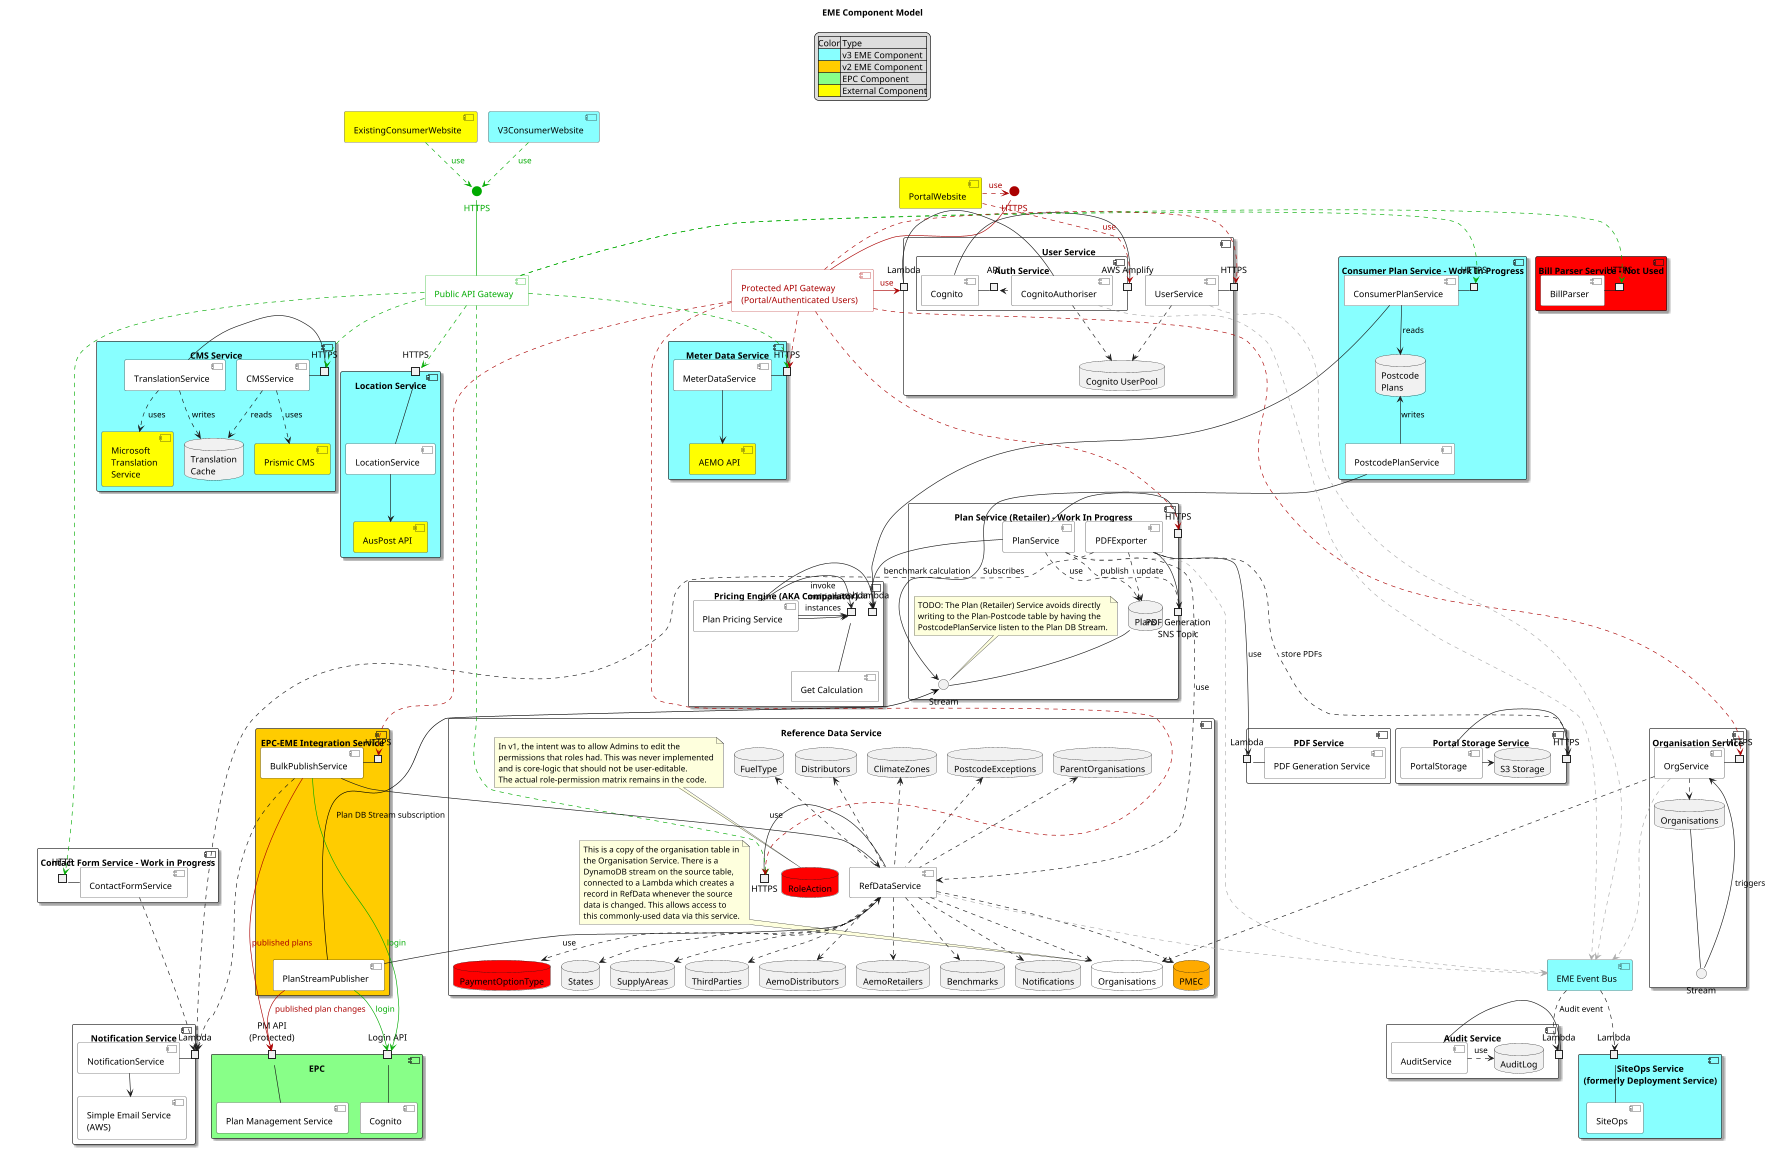 {
  "sha1": "mth68chqybkcyw8ds0xnbjhi5xmo8h7",
  "insertion": {
    "when": "2024-06-03T18:59:35.665Z",
    "user": "plantuml@gmail.com"
  }
}
@startuml
!pragma layout smetana

title EME Component Model
skinparam componentStyle uml2
skinparam linetype polyline
top to bottom direction

' Set the screen size for this large diagram
skinparam dpi 60

skinparam component {
  BackgroundColor<<V3>> #8ff
  BackgroundColor<<external>> #ff0
  BackgroundColor #fff
  Shadowing<<package>> true
}
skinparam <<Public>> {
  ArrowColor #0a0
  ArrowFontColor #0a0
  ComponentBorderColor #0a0
  ComponentFontColor #0a0
  InterfaceBackgroundColor #0a0
  InterfaceBorderColor #0a0
  InterfaceFontColor #0a0
}
skinparam <<Protected>> {
  ArrowColor #a00
  ArrowFontColor #a00
  ComponentBorderColor #a00
  ComponentFontColor #a00
  InterfaceBackgroundColor #a00
  InterfaceBorderColor #a00
  InterfaceFontColor #a00
}

hide stereotype

'/ Legend
legend top
    |Color| Type |
    |<#8ff>| v3 EME Component|
    |<#fc0>| v2 EME Component|
    |<#8f8>| EPC Component|
    |<#ff0>| External Component|
endlegend

'/ Toggle this to hide/show details:
'hide <<api>>
'hide <<fn>>
'hide <<db>>
'hide <<S3>>
'hide <<SQS>>
'hide <<SNS>>

'/ Top Level components

component ExistingConsumerWebsite <<external>>
component V3ConsumerWebsite <<V3>> <<external>>
component PortalWebsite <<external>>
component "EME Event Bus" as BUS <<fn>> <<V3>>

component "Protected API Gateway\n(Portal/Authenticated Users)" <<AWS>><<Protected>> as APIG
() HTTPS as APIGHTTP <<Protected>>
APIG -u- APIGHTTP <<Protected>>

component "Public API Gateway" <<AWS>><<Public>> as PAPIG
() HTTPS as PAPIGHTTP <<Public>>
PAPIG -u- PAPIGHTTP <<Public>>

component "Audit Service" <<package>> {
  port Lambda as ASH
  component "AuditService" as AS <<fn>>
  database AuditLog as ADB <<db>>

  AS - ASH
  AS .> ADB : use
}

component "Bill Parser Service - Not Used" <<package>> #f00 {
  port HTTPS as BSH
  component BillParser as BP <<fn>>

  BP - BSH
}

component "CMS Service" <<package>> <<V3>> {
  port HTTPS as CMSH
  component "CMSService" as CCS <<fn>>
  component "TranslationService" as TLS <<fn>>
  component "Microsoft\nTranslation\nService" <<external>><<api>> as MSTS
  component "Prismic CMS" <<external>><<api>> as CMS
  database "Translation\nCache" as TLDB <<db>>

  CCS - CMSH
  TLS - CMSH
  CCS ..> TLDB : reads
  TLS ..> TLDB : writes
  TLS ..> MSTS : uses
  CCS ..> CMS : uses
}

component "Consumer Plan Service - Work In Progress" <<package>> <<V3>> {
  port HTTPS as CPSH
  component ConsumerPlanService as CPS <<fn>>
  component PostcodePlanService as PPS <<fn>>
  database "Postcode\nPlans" as PPDB <<db>>

  CPS - CPSH
  CPS -down-> PPDB : reads
  PPS -up-> PPDB : writes
}

component "Contact Form Service - Work in Progress" <<package>> {
  port HTTP as CFH
  component "ContactFormService" as CFS <<fn>>
  CFH - CFS
}

component "EPC" <<package>><<external>> #88ff88 {
  port "Login API" as EPC_COGAPI
  component Cognito <<AWS>> as EPC_COG
  EPC_COG -u- EPC_COGAPI

  port "PM API\n(Protected)" as EPC_PMH
  component "Plan Management Service" as EPC_PM

  EPC_PM -u- EPC_PMH
}

component "EPC-EME Integration Service" <<package>> #ffcc00 {
  port HTTPS as EEI_BULKH
  component BulkPublishService as EEI_BULK <<fn>>
  component PlanStreamPublisher as EEI_PS <<fn>>

  EEI_BULK - EEI_BULKH
  EEI_BULK -[hidden]-- EEI_PS
}

component "Location Service" <<package>> <<V3>> {
  port HTTPS as LH
  component "LocationService" as LS <<fn>>
  component "AusPost API" as APA <<external>>

  LS -up- LH
  LS -down-> APA
}

component "Meter Data Service" <<package>> <<V3>> {
  port HTTPS as MDH
  component "MeterDataService" as MDS <<fn>>
  component "AEMO API" as AEMO <<external>>

  MDS - MDH
  MDS -down-> AEMO
}

component "Notification Service" <<package>> {
  port Lambda as NSL
  component "NotificationService" as NS <<fn>>
  component "Simple Email Service\n(AWS)" as SES <<AWS>>

  NS - NSL
  NS -down-> SES
}

component "Organisation Service" <<package>> {
  port HTTPS as OSH
  component "OrgService" as OS <<fn>>
  database Organisations as ODB <<db>>
  () Stream as ODBS <<db>>

  OS - OSH
  OS .> ODB
  ODB - ODBS

  ' The stream triggers the service
  ODBS ---> OS : triggers
}

component "PDF Service" {
  port Lambda as PDFL
  component "PDF Generation Service" as PDFS
  PDFL - PDFS
}

component "Plan Service (Retailer) - Work In Progress" <<package>> {
  port HTTPS as PSH
  component PlanService as PS <<fn>>
  database Plans as PDB <<db>>
  () Stream as PSS <<db>>
  PDB -d- PSS

  Port "PDF Generation\nSNS Topic" <<SNS>> as PGT
  component PDFExporter <<fn>> as PDFEXP
  PDFEXP - PGT

  PS - PSH
  PS ..> PDB : use
  PS ..> PGT : publish
  PDFEXP ..> PDB : update

  note top of PSS
    TODO: The Plan (Retailer) Service avoids directly
    writing to the Plan-Postcode table by having the
    PostcodePlanService listen to the Plan DB Stream.
  end note
}

component "Portal Storage Service" <<package>> {
  Port HTTPS as POSH
  component PortalStorage <<fn>> as POSS
  database "S3 Storage" <<S3>> as PSS3
  POSS - POSH
  POSS -> PSS3
}

component "Pricing Engine (AKA Comparator)" <<package>> {
  port Lambda as PEL
  component "Plan Pricing Service" as PCS <<fn>>
  component "Get Calculation" as D61 <<fn>>
  port Lambda as D61Int <<fn>>

  PCS - PEL
  PCS -> D61Int
  PCS -> D61Int
  PCS -> D61Int : invoke\nmultiple\ninstances
  D61Int -down- D61
}

component "Reference Data Service" <<package>> {
  port HTTPS as RDSH
  component "RefDataService" as RDS <<fn>>

  database AemoDistributors <<db>>
  database AemoRetailers <<db>>
  database Benchmarks <<db>>
  database ClimateZones <<db>>
  database Distributors <<db>>
  database FuelType <<db>>
  database Notifications <<db>>
  database Organisations <<db>> #fff
  database PMEC <<db>> #ffaa00
  database ParentOrganisations <<db>>
  database PaymentOptionType <<db>> #f00
  database PostcodeExceptions <<db>>
  database RoleAction <<db>> #f00
  database States <<db>>
  database SupplyAreas <<db>>
  database ThirdParties <<db>>

  RDS - RDSH
  RDS ..> AemoDistributors
  RDS ..> AemoRetailers
  RDS ..> Benchmarks
  RDS .up.> ClimateZones
  RDS .up.> Distributors
  RDS .up.> FuelType
  RDS ..> Notifications
  RDS ..> Organisations
  RDS .up.> ParentOrganisations
  RDS ..> PaymentOptionType
  RDS ..> PMEC
  RDS .up.> PostcodeExceptions
  RDS ..> States
  RDS ..> SupplyAreas
  RDS ..> ThirdParties

  note top of RoleAction
    In v1, the intent was to allow Admins to edit the
    permissions that roles had. This was never implemented
    and is core-logic that should not be user-editable.
    The actual role-permission matrix remains in the code.
  end note

  note top of Organisations
    This is a copy of the organisation table in
    the Organisation Service. There is a
    DynamoDB stream on the source table,
    connected to a Lambda which creates a
    record in RefData whenever the source
    data is changed. This allows access to
    this commonly-used data via this service.
  end note
}

component "SiteOps Service\n(formerly Deployment Service)" <<package>> <<V3>> {
  port Lambda as SIH
  component "SiteOps" as SI <<fn>>

  SI -up- SIH
}

component "User Service" <<package>> {
  port HTTPS as USH
  port Lambda as CAL

  component "Auth Service" {
    component Cognito <<AWS>><<fn>> as COG
    component "CognitoAuthoriser" as CUSTA <<fn>> #ffffff
    port "AWS Amplify" as COGHTTP
    port API as COGAPI
    COG - COGHTTP
    COG - COGAPI
  }

  component "UserService" as US <<fn>>

  database "Cognito UserPool" as COGDB <<db>>

  CUSTA - CAL
  US - USH
  CUSTA ..> COGDB
  US ..> COGDB
}

ExistingConsumerWebsite ..> PAPIGHTTP <<Public>> : use
V3ConsumerWebsite ..> PAPIGHTTP <<Public>> : use
PortalWebsite .> APIGHTTP <<Protected>> : use
PortalWebsite ..> COGHTTP <<Protected>> : use


'/ All other connections

PAPIG .> BSH <<Public>>
PAPIG .> CFH <<Public>>
PAPIG ..> CMSH <<Public>>
PAPIG .> CPSH <<Public>>
PAPIG ..> LH <<Public>>
PAPIG .> MDH <<Public>>
PAPIG ........> RDSH <<Public>>

APIG ..> OSH <<Protected>>
APIG .> PSH <<Protected>>
APIG ........> RDSH <<Protected>>
APIG -> CAL <<Protected>> : use
APIG .> USH <<Protected>>
APIG .> EEI_BULKH <<Protected>>
APIG ..> MDH <<Protected>>
'APIG ..> ASHT #a00 ' This is not yet implemented - nothing is reading the audit data



CPS ---d--> PEL
PS -> PEL : benchmark calculation

COGAPI <. CUSTA

PPS ---> PSS : Subscribes
PSS <---- EEI_PS #000000: Plan DB Stream subscription
EEI_BULK --> RDS: use
EEI_PS -u-> RDS: use

EEI_BULK -d-> EPC_COGAPI <<Public>>: login
EEI_PS -d-> EPC_COGAPI <<Public>>: login

EEI_BULK -d-> EPC_PMH <<protected>>: published plans
EEI_PS -d-> EPC_PMH <<protected>>: published plan changes

' Org Service updates the RefData Organisations table
OS .> Organisations

' Event Bus events trigger SiteOps
BUS ..> SIH

' Audit Service Events. Currently these point directly to the Audit Lambda,
' but we want them to point to the Event Bus
OS ...> BUS #aaa
PS ..> BUS #aaa
RDS ..> BUS #aaa
CUSTA ..> BUS #aaa
US ..> BUS #aaa

BUS ..> ASH : Audit event

' Plan / Portal Storage / PDF Gen
PDFEXP .d...> POSH : store PDFs
PS .> RDS : use
PDFEXP -d---> PDFL : use

' Notification
CFS ...> NSL
EEI_BULK ....> NSL
PDFEXP .....> NSL

@enduml
